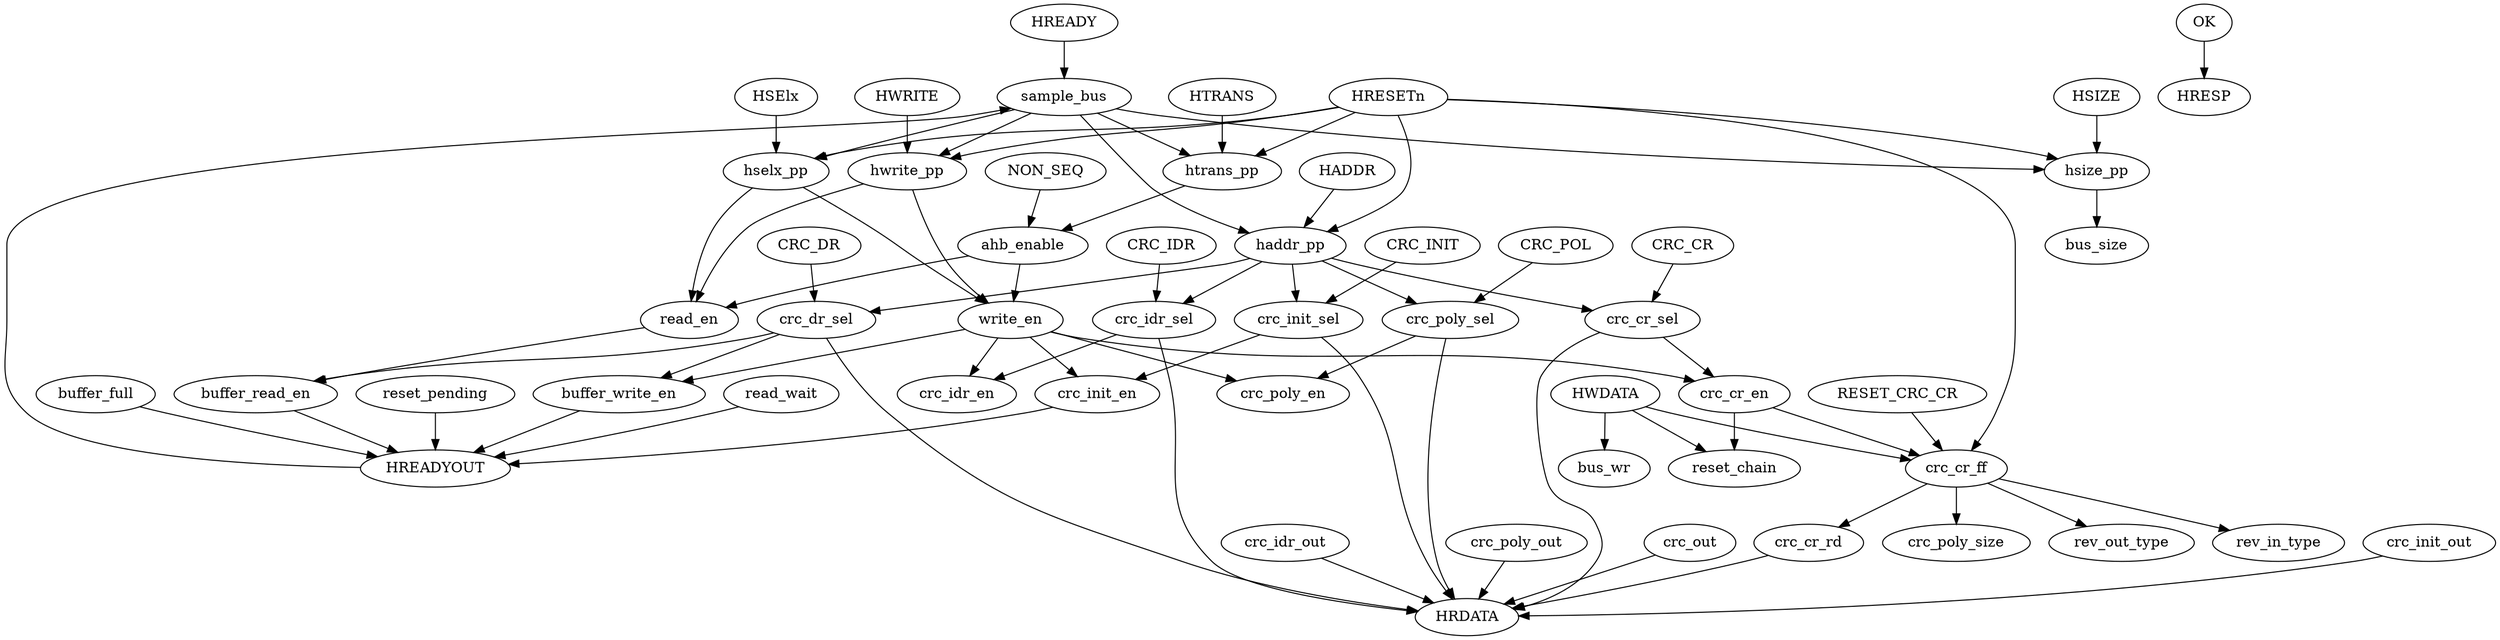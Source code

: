 strict digraph "" {
	HREADY -> sample_bus	 [weight=1.0];
	hwrite_pp -> write_en	 [weight=1.0];
	hwrite_pp -> read_en	 [weight=1.0];
	crc_out -> HRDATA	 [weight=1.0];
	write_en -> crc_init_en	 [weight=1.0];
	write_en -> crc_idr_en	 [weight=1.0];
	write_en -> crc_cr_en	 [weight=1.0];
	write_en -> buffer_write_en	 [weight=1.0];
	write_en -> crc_poly_en	 [weight=1.0];
	hsize_pp -> bus_size	 [weight=1.0];
	crc_init_sel -> crc_init_en	 [weight=1.0];
	crc_init_sel -> HRDATA	 [weight=1.0];
	crc_init_out -> HRDATA	 [weight=1.0];
	HWRITE -> hwrite_pp	 [weight=1.0];
	HTRANS -> htrans_pp	 [weight=1.0];
	CRC_IDR -> crc_idr_sel	 [weight=1.0];
	HSIZE -> hsize_pp	 [weight=1.0];
	CRC_DR -> crc_dr_sel	 [weight=1.0];
	HADDR -> haddr_pp	 [weight=1.0];
	read_wait -> HREADYOUT	 [weight=1.0];
	crc_idr_out -> HRDATA	 [weight=1.0];
	HRESETn -> hwrite_pp	 [weight=1.0];
	HRESETn -> hsize_pp	 [weight=1.0];
	HRESETn -> haddr_pp	 [weight=1.0];
	HRESETn -> htrans_pp	 [weight=1.0];
	HRESETn -> crc_cr_ff	 [weight=2.0];
	HRESETn -> hselx_pp	 [weight=2.0];
	ahb_enable -> write_en	 [weight=1.0];
	ahb_enable -> read_en	 [weight=1.0];
	crc_init_en -> HREADYOUT	 [weight=1.0];
	buffer_full -> HREADYOUT	 [weight=1.0];
	NON_SEQ -> ahb_enable	 [weight=1.0];
	sample_bus -> hwrite_pp	 [weight=1.0];
	sample_bus -> hsize_pp	 [weight=1.0];
	sample_bus -> haddr_pp	 [weight=1.0];
	sample_bus -> htrans_pp	 [weight=1.0];
	sample_bus -> hselx_pp	 [weight=1.0];
	crc_cr_sel -> crc_cr_en	 [weight=1.0];
	crc_cr_sel -> HRDATA	 [weight=1.0];
	haddr_pp -> crc_init_sel	 [weight=1.0];
	haddr_pp -> crc_cr_sel	 [weight=1.0];
	haddr_pp -> crc_dr_sel	 [weight=1.0];
	haddr_pp -> crc_poly_sel	 [weight=1.0];
	haddr_pp -> crc_idr_sel	 [weight=1.0];
	crc_dr_sel -> buffer_read_en	 [weight=1.0];
	crc_dr_sel -> HRDATA	 [weight=1.0];
	crc_dr_sel -> buffer_write_en	 [weight=1.0];
	read_en -> buffer_read_en	 [weight=1.0];
	reset_pending -> HREADYOUT	 [weight=1.0];
	crc_poly_sel -> HRDATA	 [weight=1.0];
	crc_poly_sel -> crc_poly_en	 [weight=1.0];
	htrans_pp -> ahb_enable	 [weight=1.0];
	CRC_INIT -> crc_init_sel	 [weight=1.0];
	crc_cr_ff -> crc_poly_size	 [weight=1.0];
	crc_cr_ff -> rev_out_type	 [weight=1.0];
	crc_cr_ff -> rev_in_type	 [weight=1.0];
	crc_cr_ff -> crc_cr_rd	 [weight=1.0];
	HREADYOUT -> sample_bus	 [weight=1.0];
	buffer_read_en -> HREADYOUT	 [weight=1.0];
	OK -> HRESP	 [weight=1.0];
	crc_cr_en -> reset_chain	 [weight=1.0];
	crc_cr_en -> crc_cr_ff	 [weight=1.0];
	RESET_CRC_CR -> crc_cr_ff	 [weight=1.0];
	hselx_pp -> write_en	 [weight=1.0];
	hselx_pp -> read_en	 [weight=1.0];
	crc_poly_out -> HRDATA	 [weight=1.0];
	crc_cr_rd -> HRDATA	 [weight=1.0];
	CRC_POL -> crc_poly_sel	 [weight=1.0];
	crc_idr_sel -> crc_idr_en	 [weight=1.0];
	crc_idr_sel -> HRDATA	 [weight=1.0];
	buffer_write_en -> HREADYOUT	 [weight=1.0];
	CRC_CR -> crc_cr_sel	 [weight=1.0];
	HSElx -> hselx_pp	 [weight=1.0];
	HWDATA -> reset_chain	 [weight=1.0];
	HWDATA -> crc_cr_ff	 [weight=1.0];
	HWDATA -> bus_wr	 [weight=1.0];
}
